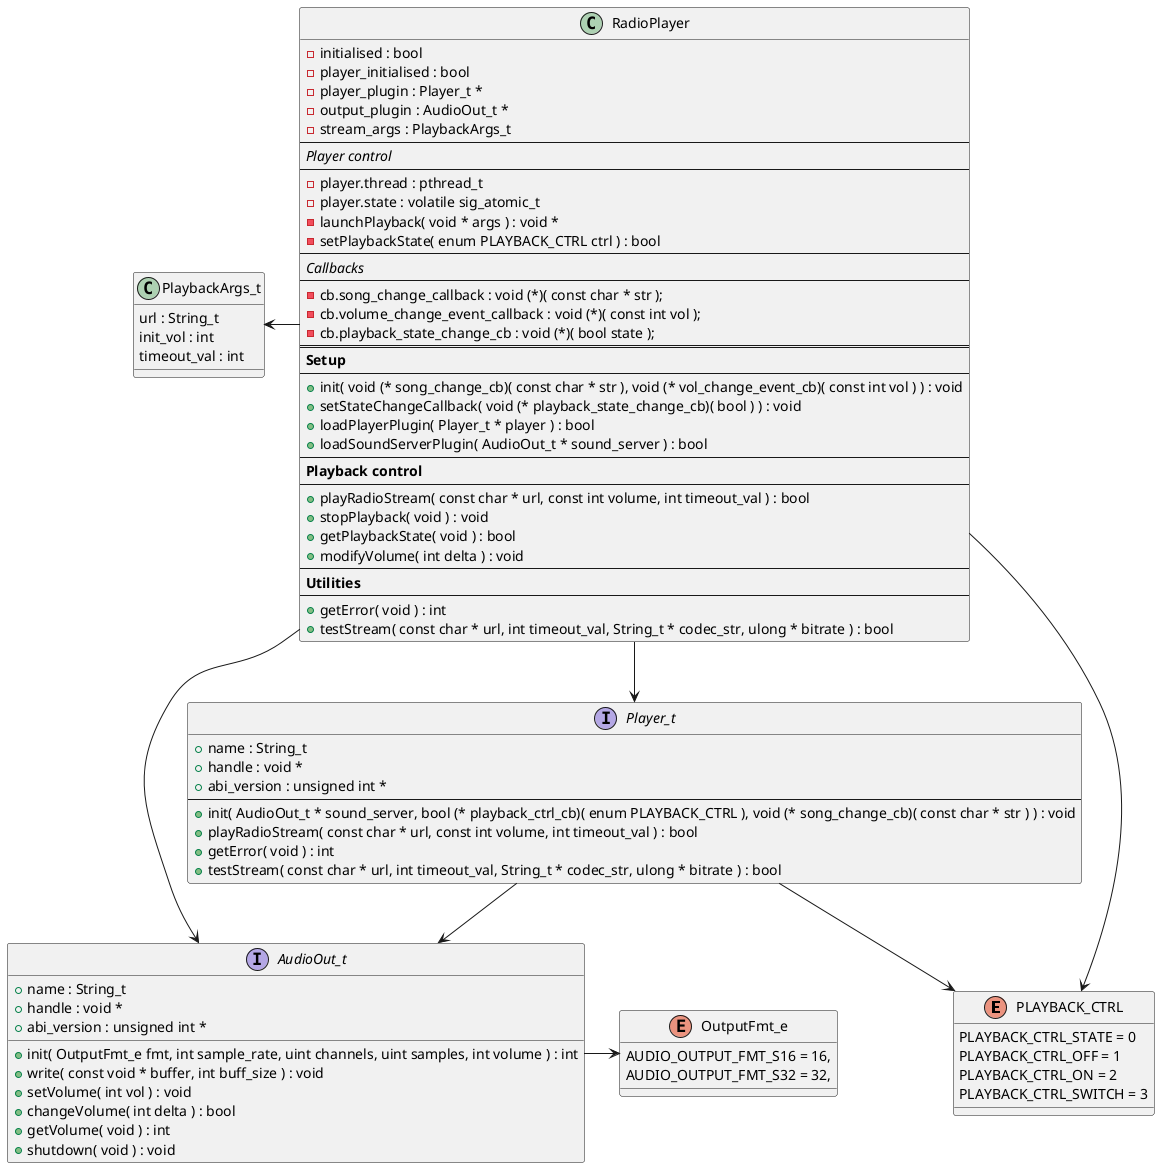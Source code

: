 @startuml
'https://plantuml.com/class-diagram

enum PLAYBACK_CTRL {
    PLAYBACK_CTRL_STATE = 0
    PLAYBACK_CTRL_OFF = 1
    PLAYBACK_CTRL_ON = 2
    PLAYBACK_CTRL_SWITCH = 3
}

class PlaybackArgs_t {
    url : String_t
    init_vol : int
    timeout_val : int
}

class RadioPlayer {
    - initialised : bool
    - player_initialised : bool
    - player_plugin : Player_t *
    - output_plugin : AudioOut_t *
    - stream_args : PlaybackArgs_t
    ----
    <i>Player control</i>
    ----
    - player.thread : pthread_t
    - player.state : volatile sig_atomic_t
    - launchPlayback( void * args ) : void *
    - setPlaybackState( enum PLAYBACK_CTRL ctrl ) : bool
    ----
    <i>Callbacks</i>
    ----
    - cb.song_change_callback : void (*)( const char * str );
    - cb.volume_change_event_callback : void (*)( const int vol );
    - cb.playback_state_change_cb : void (*)( bool state );
    ====
    <b>Setup</b>
    ----
    + init( void (* song_change_cb)( const char * str ), void (* vol_change_event_cb)( const int vol ) ) : void
    + setStateChangeCallback( void (* playback_state_change_cb)( bool ) ) : void
    + loadPlayerPlugin( Player_t * player ) : bool
    + loadSoundServerPlugin( AudioOut_t * sound_server ) : bool
    ----
    <b>Playback control</b>
    ----
    + playRadioStream( const char * url, const int volume, int timeout_val ) : bool
    + stopPlayback( void ) : void
    + getPlaybackState( void ) : bool
    + modifyVolume( int delta ) : void
    ----
    <b>Utilities</b>
    ----
    + getError( void ) : int
    + testStream( const char * url, int timeout_val, String_t * codec_str, ulong * bitrate ) : bool
}

interface Player_t {
    + name : String_t
    + handle : void *
    + abi_version : unsigned int *
    ----
    + init( AudioOut_t * sound_server, bool (* playback_ctrl_cb)( enum PLAYBACK_CTRL ), void (* song_change_cb)( const char * str ) ) : void
    + playRadioStream( const char * url, const int volume, int timeout_val ) : bool
    + getError( void ) : int
    + testStream( const char * url, int timeout_val, String_t * codec_str, ulong * bitrate ) : bool
}

interface AudioOut_t {
    + name : String_t
    + handle : void *
    + abi_version : unsigned int *

    + init( OutputFmt_e fmt, int sample_rate, uint channels, uint samples, int volume ) : int
    + write( const void * buffer, int buff_size ) : void
    + setVolume( int vol ) : void
    + changeVolume( int delta ) : bool
    + getVolume( void ) : int
    + shutdown( void ) : void
}

enum OutputFmt_e {
    AUDIO_OUTPUT_FMT_S16 = 16,
    AUDIO_OUTPUT_FMT_S32 = 32,
}

RadioPlayer -left-> PlaybackArgs_t
RadioPlayer --> Player_t
RadioPlayer --> AudioOut_t
Player_t --> AudioOut_t
Player_t --> PLAYBACK_CTRL
RadioPlayer --> PLAYBACK_CTRL
AudioOut_t -> OutputFmt_e

@enduml